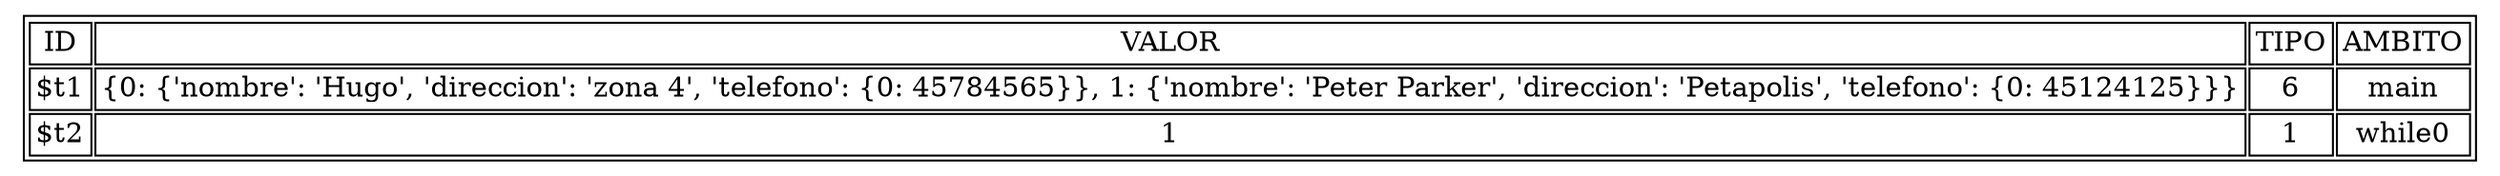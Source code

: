 digraph H {
aHtmlTable [
shape=plaintext
label=<
<table border='1' cellborder='1'>
<tr>
<td>ID</td>
<td>VALOR</td>
<td>TIPO</td>
<td>AMBITO</td>
</tr>
<tr>
<td>$t1</td>
<td>{0: {'nombre': 'Hugo', 'direccion': 'zona 4', 'telefono': {0: 45784565}}, 1: {'nombre': 'Peter Parker', 'direccion': 'Petapolis', 'telefono': {0: 45124125}}}</td>
<td>6</td>
<td>main</td>
</tr>
<tr>
<td>$t2</td>
<td>1</td>
<td>1</td>
<td>while0</td>
</tr>
</table>
>];
}
